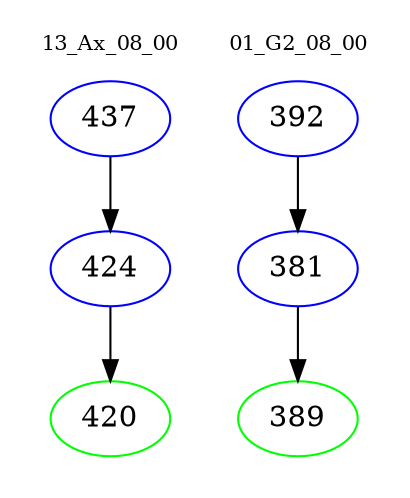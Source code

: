 digraph{
subgraph cluster_0 {
color = white
label = "13_Ax_08_00";
fontsize=10;
T0_437 [label="437", color="blue"]
T0_437 -> T0_424 [color="black"]
T0_424 [label="424", color="blue"]
T0_424 -> T0_420 [color="black"]
T0_420 [label="420", color="green"]
}
subgraph cluster_1 {
color = white
label = "01_G2_08_00";
fontsize=10;
T1_392 [label="392", color="blue"]
T1_392 -> T1_381 [color="black"]
T1_381 [label="381", color="blue"]
T1_381 -> T1_389 [color="black"]
T1_389 [label="389", color="green"]
}
}
